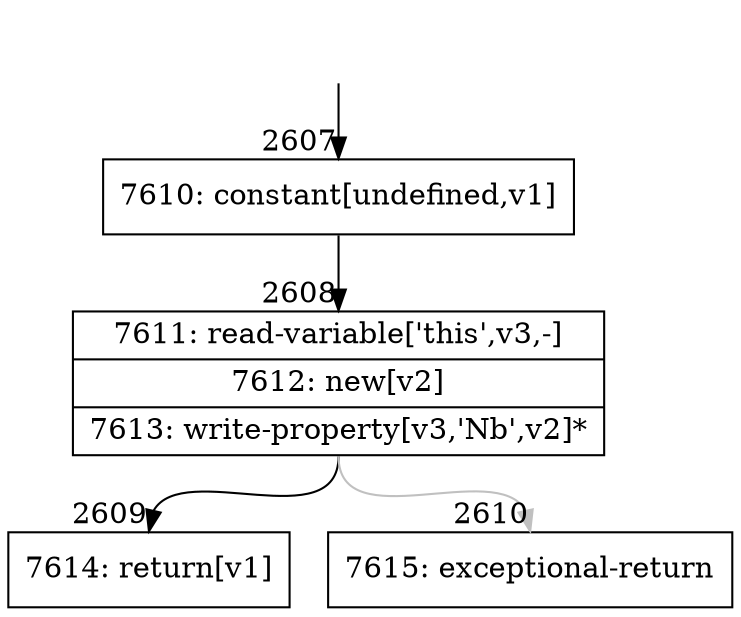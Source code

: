 digraph {
rankdir="TD"
BB_entry208[shape=none,label=""];
BB_entry208 -> BB2607 [tailport=s, headport=n, headlabel="    2607"]
BB2607 [shape=record label="{7610: constant[undefined,v1]}" ] 
BB2607 -> BB2608 [tailport=s, headport=n, headlabel="      2608"]
BB2608 [shape=record label="{7611: read-variable['this',v3,-]|7612: new[v2]|7613: write-property[v3,'Nb',v2]*}" ] 
BB2608 -> BB2609 [tailport=s, headport=n, headlabel="      2609"]
BB2608 -> BB2610 [tailport=s, headport=n, color=gray, headlabel="      2610"]
BB2609 [shape=record label="{7614: return[v1]}" ] 
BB2610 [shape=record label="{7615: exceptional-return}" ] 
}
